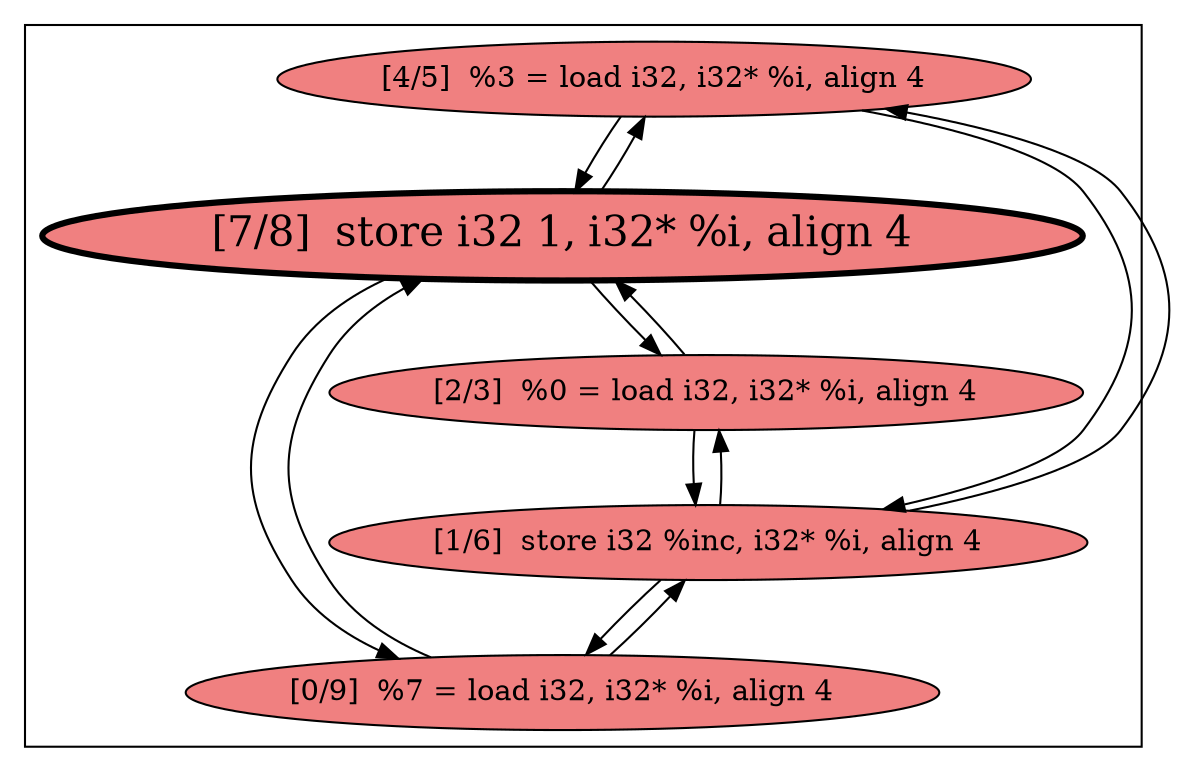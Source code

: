 
digraph G {





subgraph cluster0 {


node113 [fillcolor=lightcoral,label="[4/5]  %3 = load i32, i32* %i, align 4",shape=ellipse,style=filled ]
node112 [penwidth=3.0,fontsize=20,fillcolor=lightcoral,label="[7/8]  store i32 1, i32* %i, align 4",shape=ellipse,style=filled ]
node111 [fillcolor=lightcoral,label="[1/6]  store i32 %inc, i32* %i, align 4",shape=ellipse,style=filled ]
node109 [fillcolor=lightcoral,label="[0/9]  %7 = load i32, i32* %i, align 4",shape=ellipse,style=filled ]
node110 [fillcolor=lightcoral,label="[2/3]  %0 = load i32, i32* %i, align 4",shape=ellipse,style=filled ]

node111->node110 [ ]
node110->node111 [ ]
node111->node109 [ ]
node109->node111 [ ]
node110->node112 [ ]
node112->node113 [ ]
node113->node112 [ ]
node111->node113 [ ]
node112->node109 [ ]
node113->node111 [ ]
node112->node110 [ ]
node109->node112 [ ]


}

}
